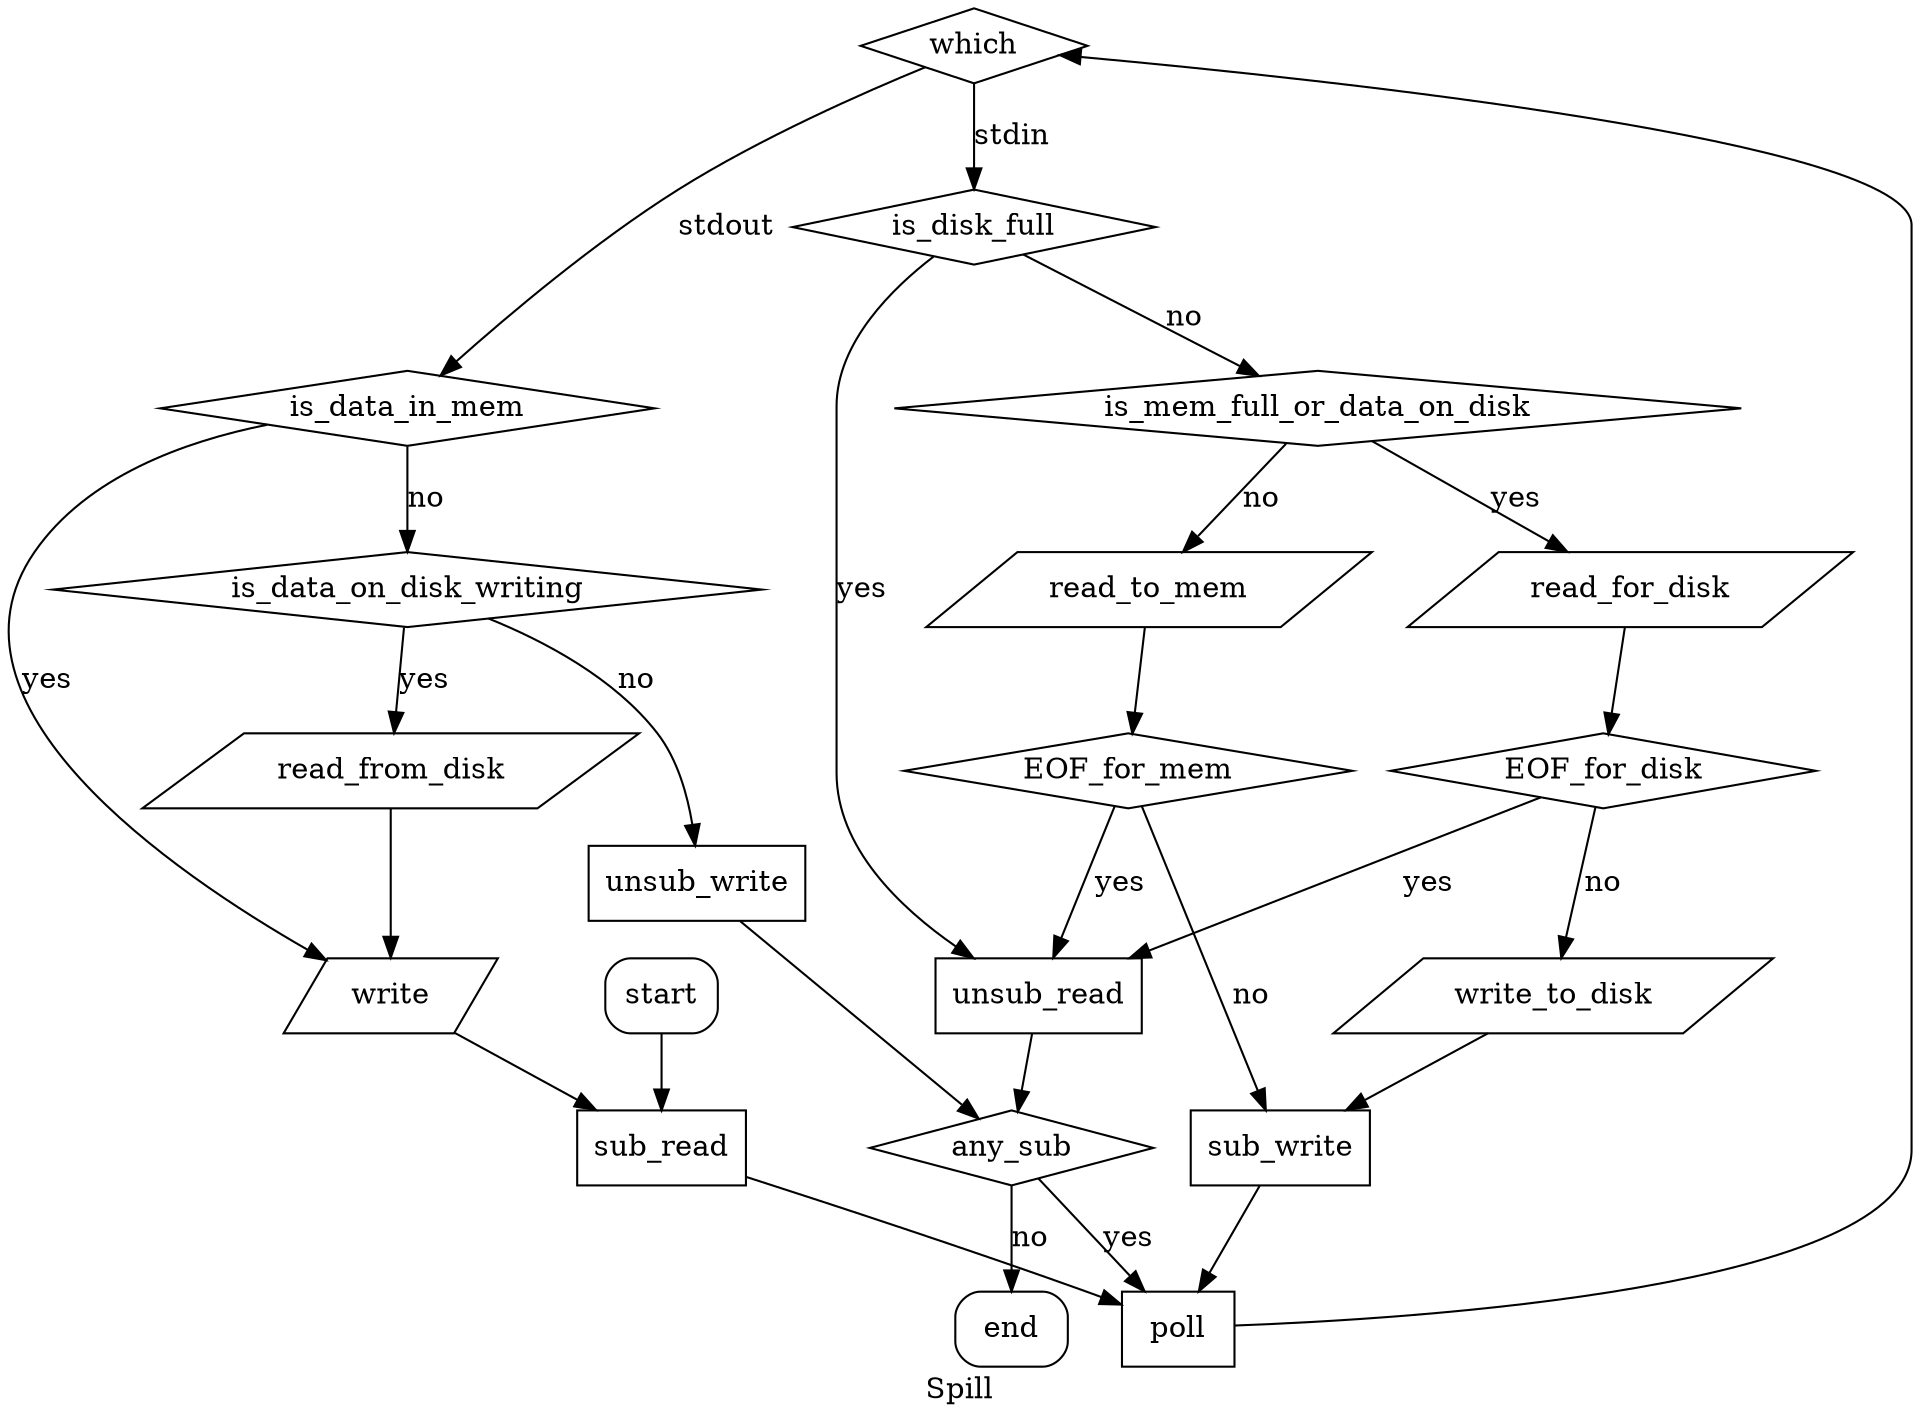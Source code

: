 strict digraph {
	label="Spill"

	node [shape="diamond"]
		which;
		is_data_in_mem;
		is_data_on_disk_writing
		is_disk_full;
		is_mem_full_or_data_on_disk;
		EOF_for_disk;
		EOF_for_mem;
		any_sub;
	node [shape="parallelogram"]
		write;
		read_from_disk;
		read_for_disk;
		write_to_disk;
		read_to_mem;
	node [shape="rectangle"]
		poll;
		sub_read;
		unsub_write;
		unsub_read;
		sub_write;
	node [style="rounded"]
		start;
		end;

	start -> sub_read;
	poll -> which;
	which -> is_data_in_mem[label="stdout"];
		is_data_in_mem -> write[label="yes"];
		is_data_in_mem -> is_data_on_disk_writing[label="no"];
		is_data_on_disk_writing -> read_from_disk[label="yes"];
			read_from_disk -> write -> sub_read -> poll;
		is_data_on_disk_writing -> unsub_write[label="no"];
			unsub_write -> any_sub;
	which -> is_disk_full[label="stdin"];
		is_disk_full -> unsub_read[label="yes"];
			unsub_read -> any_sub;
		is_disk_full -> is_mem_full_or_data_on_disk[label="no"];
		is_mem_full_or_data_on_disk -> read_for_disk[label="yes"];
			read_for_disk -> EOF_for_disk;
			EOF_for_disk -> write_to_disk[label="no"];
				write_to_disk -> sub_write -> poll;
			EOF_for_disk -> unsub_read[label="yes"];
		is_mem_full_or_data_on_disk -> read_to_mem[label="no"];
			read_to_mem -> EOF_for_mem;
			EOF_for_mem -> unsub_read[label="yes"];
			EOF_for_mem -> sub_write[label="no"];
			sub_write -> poll;
	any_sub -> end[label="no"];
	any_sub -> poll[label="yes"];
}

